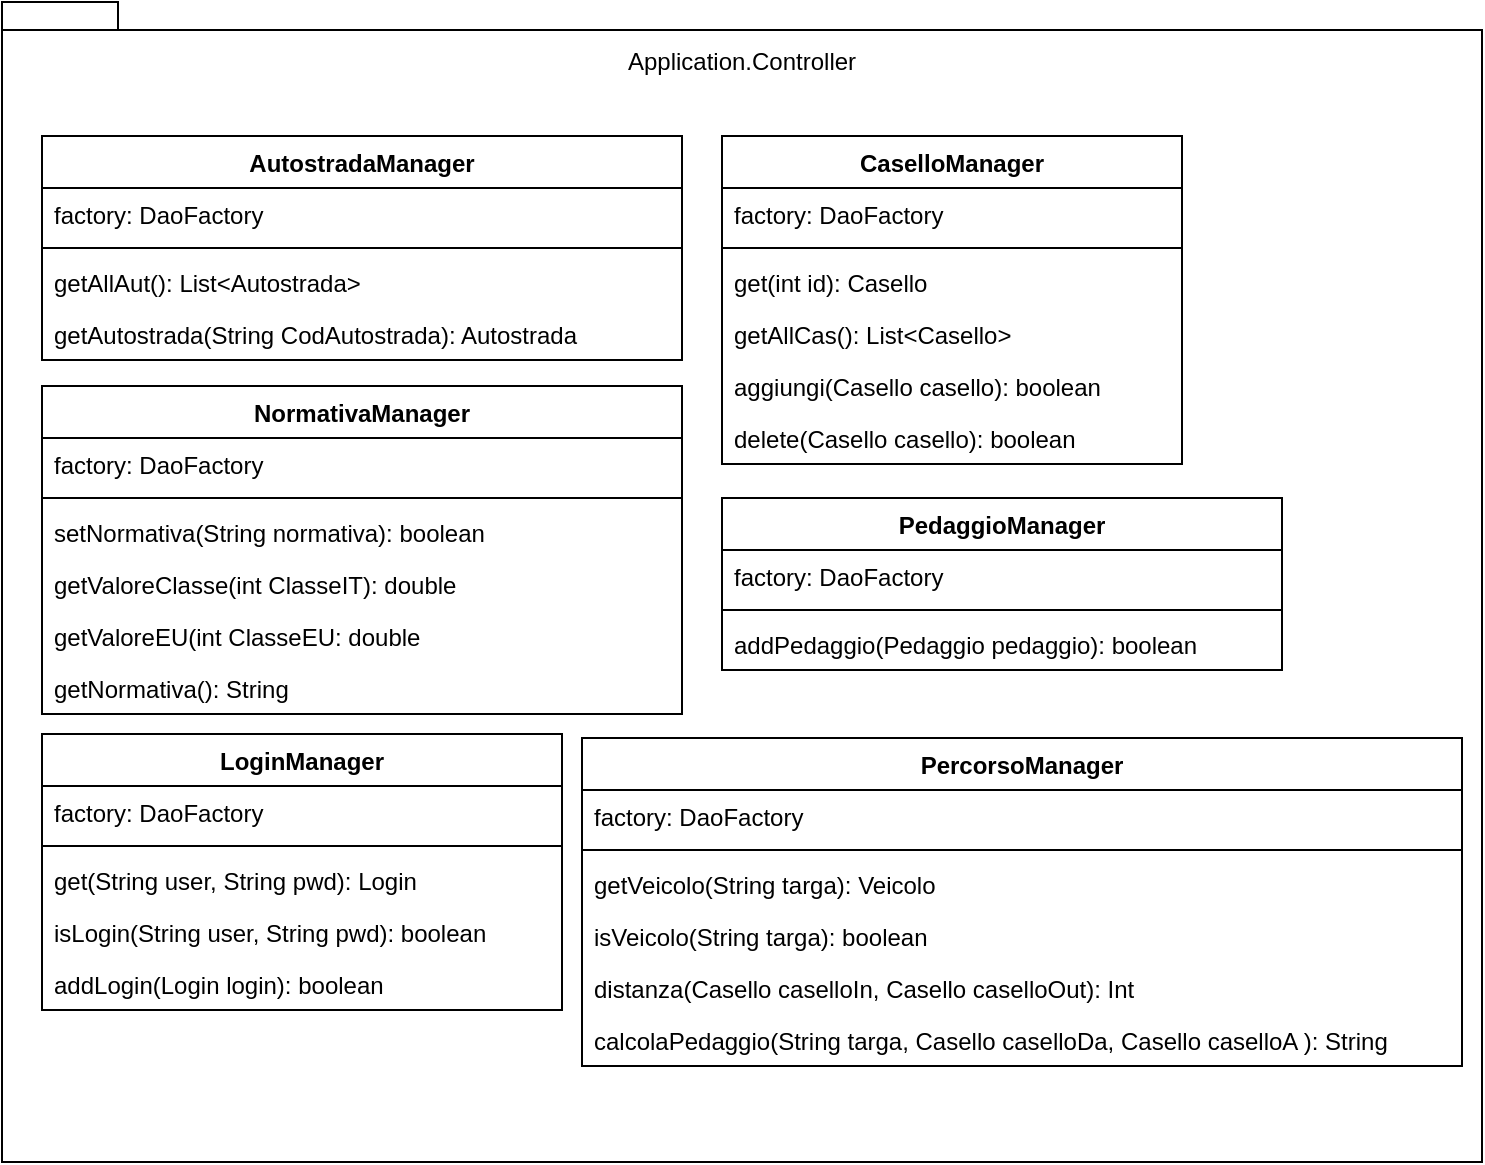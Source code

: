 <mxfile version="11.0.5" type="device"><diagram id="7dvtGzjbngp0CFDmLog4" name="Page-1"><mxGraphModel dx="1278" dy="501" grid="1" gridSize="10" guides="1" tooltips="1" connect="1" arrows="1" fold="1" page="1" pageScale="1" pageWidth="827" pageHeight="1169" math="0" shadow="0"><root><mxCell id="0"/><mxCell id="1" parent="0"/><mxCell id="u0FF4flgNz_m2kAnVrh7-1" value="" style="shape=folder;fontStyle=1;spacingTop=10;tabWidth=40;tabHeight=14;tabPosition=left;html=1;align=left;" parent="1" vertex="1"><mxGeometry x="60" y="70" width="740" height="580" as="geometry"/></mxCell><mxCell id="u0FF4flgNz_m2kAnVrh7-2" value="Application.Controller" style="text;html=1;strokeColor=none;fillColor=none;align=center;verticalAlign=middle;whiteSpace=wrap;rounded=0;" parent="1" vertex="1"><mxGeometry x="410" y="90" width="40" height="20" as="geometry"/></mxCell><mxCell id="u0FF4flgNz_m2kAnVrh7-3" value="AutostradaManager" style="swimlane;fontStyle=1;align=center;verticalAlign=top;childLayout=stackLayout;horizontal=1;startSize=26;horizontalStack=0;resizeParent=1;resizeParentMax=0;resizeLast=0;collapsible=1;marginBottom=0;" parent="1" vertex="1"><mxGeometry x="80" y="137" width="320" height="112" as="geometry"/></mxCell><mxCell id="WExnYh7BiQMLkc7_DBgw-1" value="factory: DaoFactory" style="text;strokeColor=none;fillColor=none;align=left;verticalAlign=top;spacingLeft=4;spacingRight=4;overflow=hidden;rotatable=0;points=[[0,0.5],[1,0.5]];portConstraint=eastwest;" parent="u0FF4flgNz_m2kAnVrh7-3" vertex="1"><mxGeometry y="26" width="320" height="26" as="geometry"/></mxCell><mxCell id="u0FF4flgNz_m2kAnVrh7-5" value="" style="line;strokeWidth=1;fillColor=none;align=left;verticalAlign=middle;spacingTop=-1;spacingLeft=3;spacingRight=3;rotatable=0;labelPosition=right;points=[];portConstraint=eastwest;" parent="u0FF4flgNz_m2kAnVrh7-3" vertex="1"><mxGeometry y="52" width="320" height="8" as="geometry"/></mxCell><mxCell id="LSUnrRt5r26_tsTlxtmJ-10" value="getAllAut(): List&lt;Autostrada&gt;" style="text;strokeColor=none;fillColor=none;align=left;verticalAlign=top;spacingLeft=4;spacingRight=4;overflow=hidden;rotatable=0;points=[[0,0.5],[1,0.5]];portConstraint=eastwest;" vertex="1" parent="u0FF4flgNz_m2kAnVrh7-3"><mxGeometry y="60" width="320" height="26" as="geometry"/></mxCell><mxCell id="LSUnrRt5r26_tsTlxtmJ-11" value="getAutostrada(String CodAutostrada): Autostrada" style="text;strokeColor=none;fillColor=none;align=left;verticalAlign=top;spacingLeft=4;spacingRight=4;overflow=hidden;rotatable=0;points=[[0,0.5],[1,0.5]];portConstraint=eastwest;" vertex="1" parent="u0FF4flgNz_m2kAnVrh7-3"><mxGeometry y="86" width="320" height="26" as="geometry"/></mxCell><mxCell id="u0FF4flgNz_m2kAnVrh7-22" value="CaselloManager" style="swimlane;fontStyle=1;align=center;verticalAlign=top;childLayout=stackLayout;horizontal=1;startSize=26;horizontalStack=0;resizeParent=1;resizeParentMax=0;resizeLast=0;collapsible=1;marginBottom=0;" parent="1" vertex="1"><mxGeometry x="420" y="137" width="230" height="164" as="geometry"/></mxCell><mxCell id="u0FF4flgNz_m2kAnVrh7-26" value="factory: DaoFactory" style="text;strokeColor=none;fillColor=none;align=left;verticalAlign=top;spacingLeft=4;spacingRight=4;overflow=hidden;rotatable=0;points=[[0,0.5],[1,0.5]];portConstraint=eastwest;" parent="u0FF4flgNz_m2kAnVrh7-22" vertex="1"><mxGeometry y="26" width="230" height="26" as="geometry"/></mxCell><mxCell id="u0FF4flgNz_m2kAnVrh7-24" value="" style="line;strokeWidth=1;fillColor=none;align=left;verticalAlign=middle;spacingTop=-1;spacingLeft=3;spacingRight=3;rotatable=0;labelPosition=right;points=[];portConstraint=eastwest;" parent="u0FF4flgNz_m2kAnVrh7-22" vertex="1"><mxGeometry y="52" width="230" height="8" as="geometry"/></mxCell><mxCell id="LSUnrRt5r26_tsTlxtmJ-6" value="get(int id): Casello" style="text;strokeColor=none;fillColor=none;align=left;verticalAlign=top;spacingLeft=4;spacingRight=4;overflow=hidden;rotatable=0;points=[[0,0.5],[1,0.5]];portConstraint=eastwest;" vertex="1" parent="u0FF4flgNz_m2kAnVrh7-22"><mxGeometry y="60" width="230" height="26" as="geometry"/></mxCell><mxCell id="LSUnrRt5r26_tsTlxtmJ-7" value="getAllCas(): List&lt;Casello&gt;" style="text;strokeColor=none;fillColor=none;align=left;verticalAlign=top;spacingLeft=4;spacingRight=4;overflow=hidden;rotatable=0;points=[[0,0.5],[1,0.5]];portConstraint=eastwest;" vertex="1" parent="u0FF4flgNz_m2kAnVrh7-22"><mxGeometry y="86" width="230" height="26" as="geometry"/></mxCell><mxCell id="LSUnrRt5r26_tsTlxtmJ-9" value="aggiungi(Casello casello): boolean" style="text;strokeColor=none;fillColor=none;align=left;verticalAlign=top;spacingLeft=4;spacingRight=4;overflow=hidden;rotatable=0;points=[[0,0.5],[1,0.5]];portConstraint=eastwest;" vertex="1" parent="u0FF4flgNz_m2kAnVrh7-22"><mxGeometry y="112" width="230" height="26" as="geometry"/></mxCell><mxCell id="LSUnrRt5r26_tsTlxtmJ-5" value="delete(Casello casello): boolean" style="text;strokeColor=none;fillColor=none;align=left;verticalAlign=top;spacingLeft=4;spacingRight=4;overflow=hidden;rotatable=0;points=[[0,0.5],[1,0.5]];portConstraint=eastwest;" vertex="1" parent="u0FF4flgNz_m2kAnVrh7-22"><mxGeometry y="138" width="230" height="26" as="geometry"/></mxCell><mxCell id="u0FF4flgNz_m2kAnVrh7-35" value="LoginManager" style="swimlane;fontStyle=1;align=center;verticalAlign=top;childLayout=stackLayout;horizontal=1;startSize=26;horizontalStack=0;resizeParent=1;resizeParentMax=0;resizeLast=0;collapsible=1;marginBottom=0;" parent="1" vertex="1"><mxGeometry x="80" y="436" width="260" height="138" as="geometry"/></mxCell><mxCell id="u0FF4flgNz_m2kAnVrh7-36" value="factory: DaoFactory" style="text;strokeColor=none;fillColor=none;align=left;verticalAlign=top;spacingLeft=4;spacingRight=4;overflow=hidden;rotatable=0;points=[[0,0.5],[1,0.5]];portConstraint=eastwest;" parent="u0FF4flgNz_m2kAnVrh7-35" vertex="1"><mxGeometry y="26" width="260" height="26" as="geometry"/></mxCell><mxCell id="u0FF4flgNz_m2kAnVrh7-42" value="" style="line;strokeWidth=1;fillColor=none;align=left;verticalAlign=middle;spacingTop=-1;spacingLeft=3;spacingRight=3;rotatable=0;labelPosition=right;points=[];portConstraint=eastwest;" parent="u0FF4flgNz_m2kAnVrh7-35" vertex="1"><mxGeometry y="52" width="260" height="8" as="geometry"/></mxCell><mxCell id="LSUnrRt5r26_tsTlxtmJ-12" value="get(String user, String pwd): Login" style="text;strokeColor=none;fillColor=none;align=left;verticalAlign=top;spacingLeft=4;spacingRight=4;overflow=hidden;rotatable=0;points=[[0,0.5],[1,0.5]];portConstraint=eastwest;" vertex="1" parent="u0FF4flgNz_m2kAnVrh7-35"><mxGeometry y="60" width="260" height="26" as="geometry"/></mxCell><mxCell id="LSUnrRt5r26_tsTlxtmJ-14" value="isLogin(String user, String pwd): boolean" style="text;strokeColor=none;fillColor=none;align=left;verticalAlign=top;spacingLeft=4;spacingRight=4;overflow=hidden;rotatable=0;points=[[0,0.5],[1,0.5]];portConstraint=eastwest;" vertex="1" parent="u0FF4flgNz_m2kAnVrh7-35"><mxGeometry y="86" width="260" height="26" as="geometry"/></mxCell><mxCell id="LSUnrRt5r26_tsTlxtmJ-13" value="addLogin(Login login): boolean" style="text;strokeColor=none;fillColor=none;align=left;verticalAlign=top;spacingLeft=4;spacingRight=4;overflow=hidden;rotatable=0;points=[[0,0.5],[1,0.5]];portConstraint=eastwest;" vertex="1" parent="u0FF4flgNz_m2kAnVrh7-35"><mxGeometry y="112" width="260" height="26" as="geometry"/></mxCell><mxCell id="u0FF4flgNz_m2kAnVrh7-44" value="PercorsoManager" style="swimlane;fontStyle=1;align=center;verticalAlign=top;childLayout=stackLayout;horizontal=1;startSize=26;horizontalStack=0;resizeParent=1;resizeParentMax=0;resizeLast=0;collapsible=1;marginBottom=0;" parent="1" vertex="1"><mxGeometry x="350" y="438" width="440" height="164" as="geometry"/></mxCell><mxCell id="u0FF4flgNz_m2kAnVrh7-45" value="factory: DaoFactory" style="text;strokeColor=none;fillColor=none;align=left;verticalAlign=top;spacingLeft=4;spacingRight=4;overflow=hidden;rotatable=0;points=[[0,0.5],[1,0.5]];portConstraint=eastwest;" parent="u0FF4flgNz_m2kAnVrh7-44" vertex="1"><mxGeometry y="26" width="440" height="26" as="geometry"/></mxCell><mxCell id="u0FF4flgNz_m2kAnVrh7-51" value="" style="line;strokeWidth=1;fillColor=none;align=left;verticalAlign=middle;spacingTop=-1;spacingLeft=3;spacingRight=3;rotatable=0;labelPosition=right;points=[];portConstraint=eastwest;" parent="u0FF4flgNz_m2kAnVrh7-44" vertex="1"><mxGeometry y="52" width="440" height="8" as="geometry"/></mxCell><mxCell id="LSUnrRt5r26_tsTlxtmJ-19" value="getVeicolo(String targa): Veicolo" style="text;strokeColor=none;fillColor=none;align=left;verticalAlign=top;spacingLeft=4;spacingRight=4;overflow=hidden;rotatable=0;points=[[0,0.5],[1,0.5]];portConstraint=eastwest;" vertex="1" parent="u0FF4flgNz_m2kAnVrh7-44"><mxGeometry y="60" width="440" height="26" as="geometry"/></mxCell><mxCell id="LSUnrRt5r26_tsTlxtmJ-22" value="isVeicolo(String targa): boolean" style="text;strokeColor=none;fillColor=none;align=left;verticalAlign=top;spacingLeft=4;spacingRight=4;overflow=hidden;rotatable=0;points=[[0,0.5],[1,0.5]];portConstraint=eastwest;" vertex="1" parent="u0FF4flgNz_m2kAnVrh7-44"><mxGeometry y="86" width="440" height="26" as="geometry"/></mxCell><mxCell id="LSUnrRt5r26_tsTlxtmJ-20" value="distanza(Casello caselloIn, Casello caselloOut): Int" style="text;strokeColor=none;fillColor=none;align=left;verticalAlign=top;spacingLeft=4;spacingRight=4;overflow=hidden;rotatable=0;points=[[0,0.5],[1,0.5]];portConstraint=eastwest;" vertex="1" parent="u0FF4flgNz_m2kAnVrh7-44"><mxGeometry y="112" width="440" height="26" as="geometry"/></mxCell><mxCell id="LSUnrRt5r26_tsTlxtmJ-21" value="calcolaPedaggio(String targa, Casello caselloDa, Casello caselloA ): String" style="text;strokeColor=none;fillColor=none;align=left;verticalAlign=top;spacingLeft=4;spacingRight=4;overflow=hidden;rotatable=0;points=[[0,0.5],[1,0.5]];portConstraint=eastwest;" vertex="1" parent="u0FF4flgNz_m2kAnVrh7-44"><mxGeometry y="138" width="440" height="26" as="geometry"/></mxCell><mxCell id="u0FF4flgNz_m2kAnVrh7-53" value="NormativaManager" style="swimlane;fontStyle=1;align=center;verticalAlign=top;childLayout=stackLayout;horizontal=1;startSize=26;horizontalStack=0;resizeParent=1;resizeParentMax=0;resizeLast=0;collapsible=1;marginBottom=0;" parent="1" vertex="1"><mxGeometry x="80" y="262" width="320" height="164" as="geometry"/></mxCell><mxCell id="u0FF4flgNz_m2kAnVrh7-58" value="factory: DaoFactory" style="text;strokeColor=none;fillColor=none;align=left;verticalAlign=top;spacingLeft=4;spacingRight=4;overflow=hidden;rotatable=0;points=[[0,0.5],[1,0.5]];portConstraint=eastwest;" parent="u0FF4flgNz_m2kAnVrh7-53" vertex="1"><mxGeometry y="26" width="320" height="26" as="geometry"/></mxCell><mxCell id="u0FF4flgNz_m2kAnVrh7-60" value="" style="line;strokeWidth=1;fillColor=none;align=left;verticalAlign=middle;spacingTop=-1;spacingLeft=3;spacingRight=3;rotatable=0;labelPosition=right;points=[];portConstraint=eastwest;" parent="u0FF4flgNz_m2kAnVrh7-53" vertex="1"><mxGeometry y="52" width="320" height="8" as="geometry"/></mxCell><mxCell id="LSUnrRt5r26_tsTlxtmJ-16" value="setNormativa(String normativa): boolean" style="text;strokeColor=none;fillColor=none;align=left;verticalAlign=top;spacingLeft=4;spacingRight=4;overflow=hidden;rotatable=0;points=[[0,0.5],[1,0.5]];portConstraint=eastwest;" vertex="1" parent="u0FF4flgNz_m2kAnVrh7-53"><mxGeometry y="60" width="320" height="26" as="geometry"/></mxCell><mxCell id="LSUnrRt5r26_tsTlxtmJ-17" value="getValoreClasse(int ClasseIT): double" style="text;strokeColor=none;fillColor=none;align=left;verticalAlign=top;spacingLeft=4;spacingRight=4;overflow=hidden;rotatable=0;points=[[0,0.5],[1,0.5]];portConstraint=eastwest;" vertex="1" parent="u0FF4flgNz_m2kAnVrh7-53"><mxGeometry y="86" width="320" height="26" as="geometry"/></mxCell><mxCell id="LSUnrRt5r26_tsTlxtmJ-15" value="getValoreEU(int ClasseEU: double" style="text;strokeColor=none;fillColor=none;align=left;verticalAlign=top;spacingLeft=4;spacingRight=4;overflow=hidden;rotatable=0;points=[[0,0.5],[1,0.5]];portConstraint=eastwest;" vertex="1" parent="u0FF4flgNz_m2kAnVrh7-53"><mxGeometry y="112" width="320" height="26" as="geometry"/></mxCell><mxCell id="u0FF4flgNz_m2kAnVrh7-61" value="getNormativa(): String" style="text;strokeColor=none;fillColor=none;align=left;verticalAlign=top;spacingLeft=4;spacingRight=4;overflow=hidden;rotatable=0;points=[[0,0.5],[1,0.5]];portConstraint=eastwest;" parent="u0FF4flgNz_m2kAnVrh7-53" vertex="1"><mxGeometry y="138" width="320" height="26" as="geometry"/></mxCell><mxCell id="u0FF4flgNz_m2kAnVrh7-63" value="PedaggioManager" style="swimlane;fontStyle=1;align=center;verticalAlign=top;childLayout=stackLayout;horizontal=1;startSize=26;horizontalStack=0;resizeParent=1;resizeParentMax=0;resizeLast=0;collapsible=1;marginBottom=0;" parent="1" vertex="1"><mxGeometry x="420" y="318" width="280" height="86" as="geometry"/></mxCell><mxCell id="u0FF4flgNz_m2kAnVrh7-64" value="factory: DaoFactory" style="text;strokeColor=none;fillColor=none;align=left;verticalAlign=top;spacingLeft=4;spacingRight=4;overflow=hidden;rotatable=0;points=[[0,0.5],[1,0.5]];portConstraint=eastwest;" parent="u0FF4flgNz_m2kAnVrh7-63" vertex="1"><mxGeometry y="26" width="280" height="26" as="geometry"/></mxCell><mxCell id="u0FF4flgNz_m2kAnVrh7-70" value="" style="line;strokeWidth=1;fillColor=none;align=left;verticalAlign=middle;spacingTop=-1;spacingLeft=3;spacingRight=3;rotatable=0;labelPosition=right;points=[];portConstraint=eastwest;" parent="u0FF4flgNz_m2kAnVrh7-63" vertex="1"><mxGeometry y="52" width="280" height="8" as="geometry"/></mxCell><mxCell id="LSUnrRt5r26_tsTlxtmJ-18" value="addPedaggio(Pedaggio pedaggio): boolean" style="text;strokeColor=none;fillColor=none;align=left;verticalAlign=top;spacingLeft=4;spacingRight=4;overflow=hidden;rotatable=0;points=[[0,0.5],[1,0.5]];portConstraint=eastwest;" vertex="1" parent="u0FF4flgNz_m2kAnVrh7-63"><mxGeometry y="60" width="280" height="26" as="geometry"/></mxCell></root></mxGraphModel></diagram></mxfile>